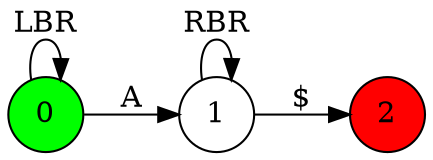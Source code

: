 digraph G {
rankdir = LR
node [shape = circle]
0[style=filled, fillcolor=green]
2[style=filled, fillcolor=red]
0 -> 0 [label="LBR"]; 
0 -> 1 [label="A"]; 
1 -> 1 [label="RBR"]; 
1 -> 2 [label="$"];  
}
